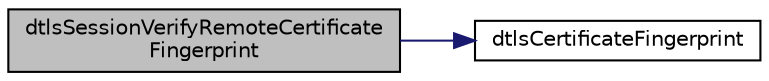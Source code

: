 digraph "dtlsSessionVerifyRemoteCertificateFingerprint"
{
 // LATEX_PDF_SIZE
  edge [fontname="Helvetica",fontsize="10",labelfontname="Helvetica",labelfontsize="10"];
  node [fontname="Helvetica",fontsize="10",shape=record];
  rankdir="LR";
  Node1 [label="dtlsSessionVerifyRemoteCertificate\lFingerprint",height=0.2,width=0.4,color="black", fillcolor="grey75", style="filled", fontcolor="black",tooltip=" "];
  Node1 -> Node2 [color="midnightblue",fontsize="10",style="solid",fontname="Helvetica"];
  Node2 [label="dtlsCertificateFingerprint",height=0.2,width=0.4,color="black", fillcolor="white", style="filled",URL="$Dtls__mbedtls_8c.html#aa884d968f928d7c4d9e4a45441cef269",tooltip=" "];
}
